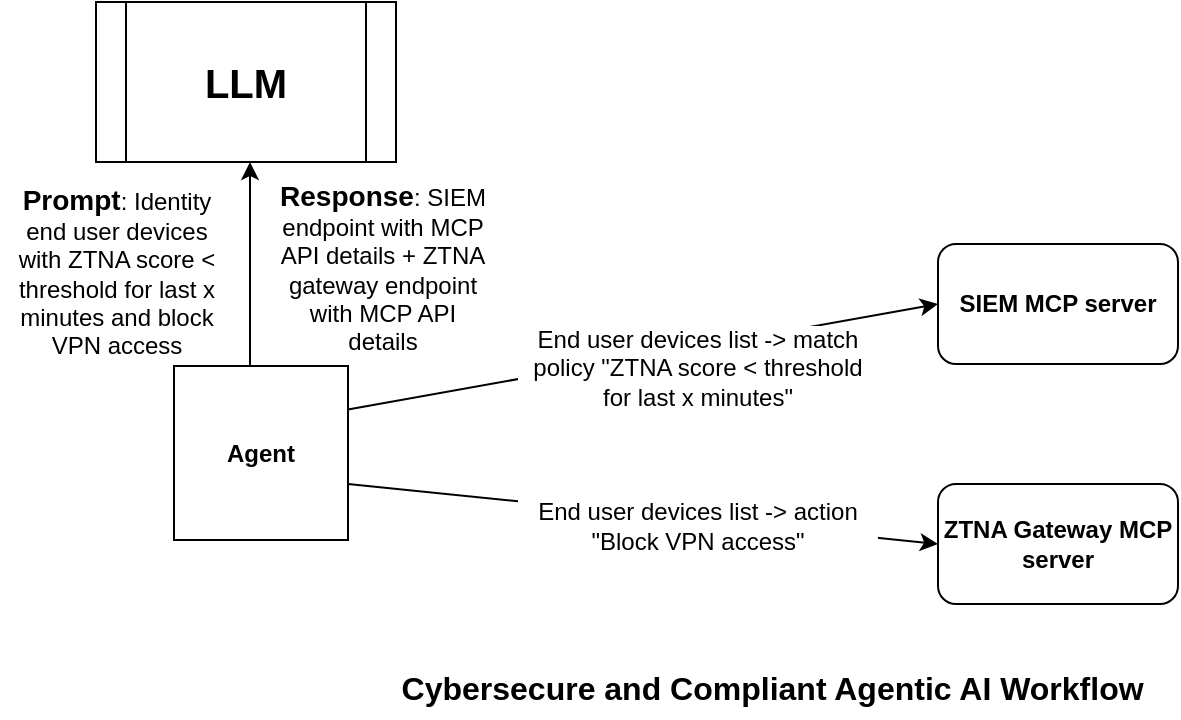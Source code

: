 <mxfile version="27.0.5">
  <diagram name="Page-1" id="xFBABuUxaobWXg4LbbgL">
    <mxGraphModel dx="674" dy="484" grid="1" gridSize="10" guides="1" tooltips="1" connect="1" arrows="1" fold="1" page="1" pageScale="1" pageWidth="850" pageHeight="1100" math="0" shadow="0">
      <root>
        <mxCell id="0" />
        <mxCell id="1" parent="0" />
        <mxCell id="Ej8hDgJhuvleFJYb6pgI-1" value="&lt;b&gt;&lt;font style=&quot;font-size: 20px;&quot;&gt;LLM&lt;/font&gt;&lt;/b&gt;" style="shape=process;whiteSpace=wrap;html=1;backgroundOutline=1;" parent="1" vertex="1">
          <mxGeometry x="99" y="58" width="150" height="80" as="geometry" />
        </mxCell>
        <mxCell id="Ej8hDgJhuvleFJYb6pgI-2" value="&lt;b&gt;Agent&lt;/b&gt;" style="whiteSpace=wrap;html=1;aspect=fixed;" parent="1" vertex="1">
          <mxGeometry x="138" y="240" width="87" height="87" as="geometry" />
        </mxCell>
        <mxCell id="Ej8hDgJhuvleFJYb6pgI-3" value="" style="endArrow=classic;html=1;rounded=0;entryX=0.4;entryY=1.025;entryDx=0;entryDy=0;entryPerimeter=0;" parent="1" edge="1">
          <mxGeometry width="50" height="50" relative="1" as="geometry">
            <mxPoint x="176" y="240" as="sourcePoint" />
            <mxPoint x="176" y="138" as="targetPoint" />
          </mxGeometry>
        </mxCell>
        <mxCell id="Ej8hDgJhuvleFJYb6pgI-4" value="&lt;p&gt;&lt;b&gt;&lt;font style=&quot;font-size: 14px;&quot;&gt;Prompt&lt;/font&gt;&lt;/b&gt;: Identity end user devices with ZTNA score &amp;lt; threshold for last x minutes and block VPN access&lt;/p&gt;" style="text;html=1;align=center;verticalAlign=middle;whiteSpace=wrap;rounded=0;" parent="1" vertex="1">
          <mxGeometry x="51" y="153" width="117" height="80" as="geometry" />
        </mxCell>
        <mxCell id="Ej8hDgJhuvleFJYb6pgI-5" value="&lt;b&gt;&lt;font style=&quot;font-size: 16px;&quot;&gt;Cybersecure and Compliant Agentic AI Workflow&amp;nbsp;&lt;/font&gt;&lt;/b&gt;" style="text;html=1;align=center;verticalAlign=middle;resizable=0;points=[];autosize=1;strokeColor=none;fillColor=none;" parent="1" vertex="1">
          <mxGeometry x="239" y="386" width="400" height="30" as="geometry" />
        </mxCell>
        <mxCell id="Ej8hDgJhuvleFJYb6pgI-6" value="&lt;p&gt;&lt;b&gt;&lt;font style=&quot;font-size: 14px;&quot;&gt;Response&lt;/font&gt;&lt;/b&gt;: SIEM endpoint with MCP API details + ZTNA gateway endpoint with MCP API details&lt;/p&gt;" style="text;html=1;align=center;verticalAlign=middle;whiteSpace=wrap;rounded=0;" parent="1" vertex="1">
          <mxGeometry x="190" y="151" width="105" height="80" as="geometry" />
        </mxCell>
        <mxCell id="Ej8hDgJhuvleFJYb6pgI-8" value="" style="endArrow=classic;html=1;rounded=0;entryX=0;entryY=0.5;entryDx=0;entryDy=0;exitX=1;exitY=0.25;exitDx=0;exitDy=0;" parent="1" source="Ej8hDgJhuvleFJYb6pgI-2" target="Ej8hDgJhuvleFJYb6pgI-9" edge="1">
          <mxGeometry width="50" height="50" relative="1" as="geometry">
            <mxPoint x="220" y="260" as="sourcePoint" />
            <mxPoint x="580" y="200" as="targetPoint" />
          </mxGeometry>
        </mxCell>
        <mxCell id="Ej8hDgJhuvleFJYb6pgI-9" value="&lt;b&gt;SIEM MCP server&lt;/b&gt;" style="rounded=1;whiteSpace=wrap;html=1;" parent="1" vertex="1">
          <mxGeometry x="520" y="179" width="120" height="60" as="geometry" />
        </mxCell>
        <mxCell id="Ej8hDgJhuvleFJYb6pgI-10" value="&lt;b&gt;ZTNA Gateway MCP server&lt;/b&gt;" style="rounded=1;whiteSpace=wrap;html=1;" parent="1" vertex="1">
          <mxGeometry x="520" y="299" width="120" height="60" as="geometry" />
        </mxCell>
        <mxCell id="Ej8hDgJhuvleFJYb6pgI-11" value="" style="endArrow=classic;html=1;rounded=0;entryX=0;entryY=0.5;entryDx=0;entryDy=0;exitX=1;exitY=0.25;exitDx=0;exitDy=0;" parent="1" target="Ej8hDgJhuvleFJYb6pgI-10" edge="1">
          <mxGeometry width="50" height="50" relative="1" as="geometry">
            <mxPoint x="225" y="299" as="sourcePoint" />
            <mxPoint x="520" y="246" as="targetPoint" />
          </mxGeometry>
        </mxCell>
        <mxCell id="Ej8hDgJhuvleFJYb6pgI-12" value="End user devices list -&amp;gt; match policy &quot;ZTNA score &amp;lt; threshold for last x minutes&quot;" style="text;html=1;align=center;verticalAlign=middle;whiteSpace=wrap;rounded=0;fillColor=default;" parent="1" vertex="1">
          <mxGeometry x="310" y="220" width="180" height="41" as="geometry" />
        </mxCell>
        <mxCell id="Ej8hDgJhuvleFJYb6pgI-13" value="End user devices list -&amp;gt; action &quot;Block VPN access&quot;" style="text;html=1;align=center;verticalAlign=middle;whiteSpace=wrap;rounded=0;fillColor=default;" parent="1" vertex="1">
          <mxGeometry x="310" y="299" width="180" height="41" as="geometry" />
        </mxCell>
      </root>
    </mxGraphModel>
  </diagram>
</mxfile>
